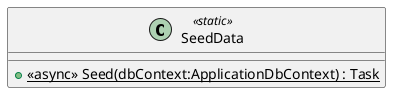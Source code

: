 @startuml
class SeedData <<static>> {
    + {static} <<async>> Seed(dbContext:ApplicationDbContext) : Task
}
@enduml
